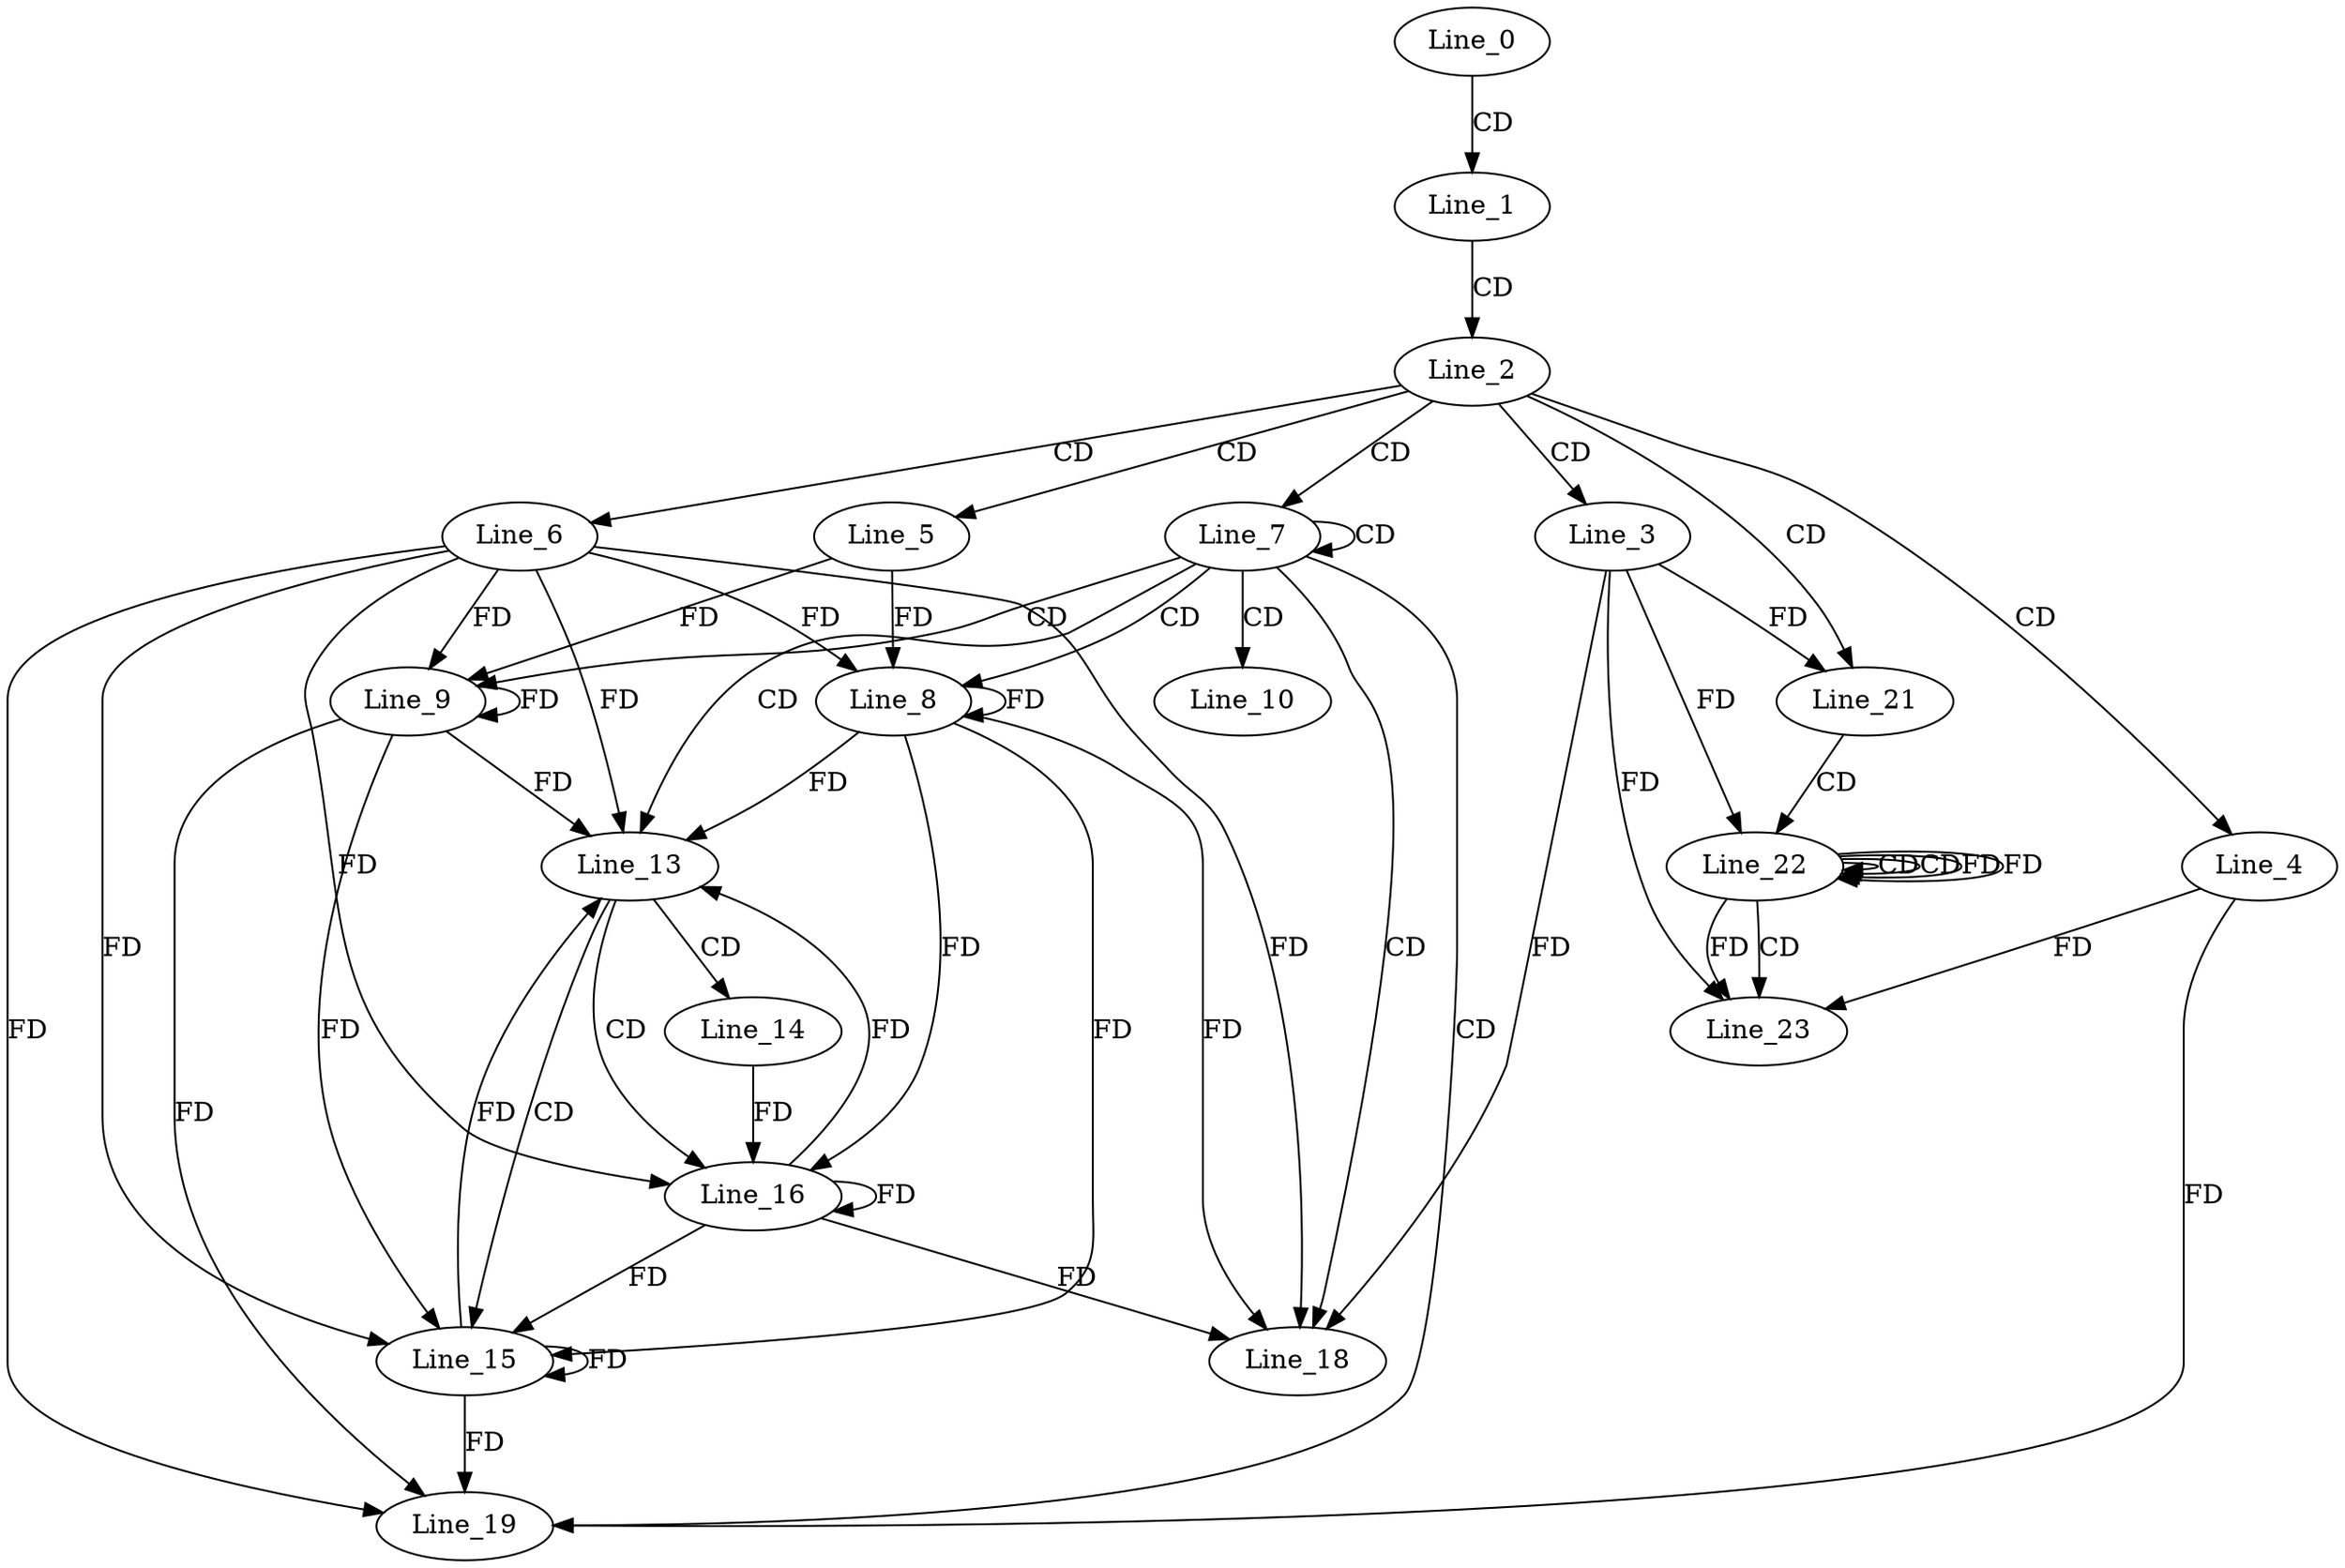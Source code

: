 digraph G {
  Line_0;
  Line_1;
  Line_2;
  Line_3;
  Line_4;
  Line_5;
  Line_6;
  Line_7;
  Line_8;
  Line_8;
  Line_9;
  Line_9;
  Line_10;
  Line_13;
  Line_14;
  Line_15;
  Line_16;
  Line_18;
  Line_19;
  Line_21;
  Line_21;
  Line_22;
  Line_22;
  Line_22;
  Line_22;
  Line_23;
  Line_23;
  Line_23;
  Line_0 -> Line_1 [ label="CD" ];
  Line_1 -> Line_2 [ label="CD" ];
  Line_2 -> Line_3 [ label="CD" ];
  Line_2 -> Line_4 [ label="CD" ];
  Line_2 -> Line_5 [ label="CD" ];
  Line_2 -> Line_6 [ label="CD" ];
  Line_2 -> Line_7 [ label="CD" ];
  Line_7 -> Line_7 [ label="CD" ];
  Line_7 -> Line_8 [ label="CD" ];
  Line_8 -> Line_8 [ label="FD" ];
  Line_6 -> Line_8 [ label="FD" ];
  Line_5 -> Line_8 [ label="FD" ];
  Line_7 -> Line_9 [ label="CD" ];
  Line_9 -> Line_9 [ label="FD" ];
  Line_6 -> Line_9 [ label="FD" ];
  Line_5 -> Line_9 [ label="FD" ];
  Line_7 -> Line_10 [ label="CD" ];
  Line_7 -> Line_13 [ label="CD" ];
  Line_8 -> Line_13 [ label="FD" ];
  Line_6 -> Line_13 [ label="FD" ];
  Line_9 -> Line_13 [ label="FD" ];
  Line_13 -> Line_14 [ label="CD" ];
  Line_13 -> Line_15 [ label="CD" ];
  Line_9 -> Line_15 [ label="FD" ];
  Line_15 -> Line_15 [ label="FD" ];
  Line_6 -> Line_15 [ label="FD" ];
  Line_8 -> Line_15 [ label="FD" ];
  Line_13 -> Line_16 [ label="CD" ];
  Line_8 -> Line_16 [ label="FD" ];
  Line_16 -> Line_16 [ label="FD" ];
  Line_6 -> Line_16 [ label="FD" ];
  Line_14 -> Line_16 [ label="FD" ];
  Line_7 -> Line_18 [ label="CD" ];
  Line_3 -> Line_18 [ label="FD" ];
  Line_8 -> Line_18 [ label="FD" ];
  Line_16 -> Line_18 [ label="FD" ];
  Line_6 -> Line_18 [ label="FD" ];
  Line_7 -> Line_19 [ label="CD" ];
  Line_4 -> Line_19 [ label="FD" ];
  Line_9 -> Line_19 [ label="FD" ];
  Line_15 -> Line_19 [ label="FD" ];
  Line_6 -> Line_19 [ label="FD" ];
  Line_2 -> Line_21 [ label="CD" ];
  Line_3 -> Line_21 [ label="FD" ];
  Line_21 -> Line_22 [ label="CD" ];
  Line_22 -> Line_22 [ label="CD" ];
  Line_22 -> Line_22 [ label="CD" ];
  Line_3 -> Line_22 [ label="FD" ];
  Line_22 -> Line_22 [ label="FD" ];
  Line_22 -> Line_23 [ label="CD" ];
  Line_3 -> Line_23 [ label="FD" ];
  Line_22 -> Line_23 [ label="FD" ];
  Line_4 -> Line_23 [ label="FD" ];
  Line_16 -> Line_13 [ label="FD" ];
  Line_15 -> Line_13 [ label="FD" ];
  Line_16 -> Line_15 [ label="FD" ];
  Line_22 -> Line_22 [ label="FD" ];
}
